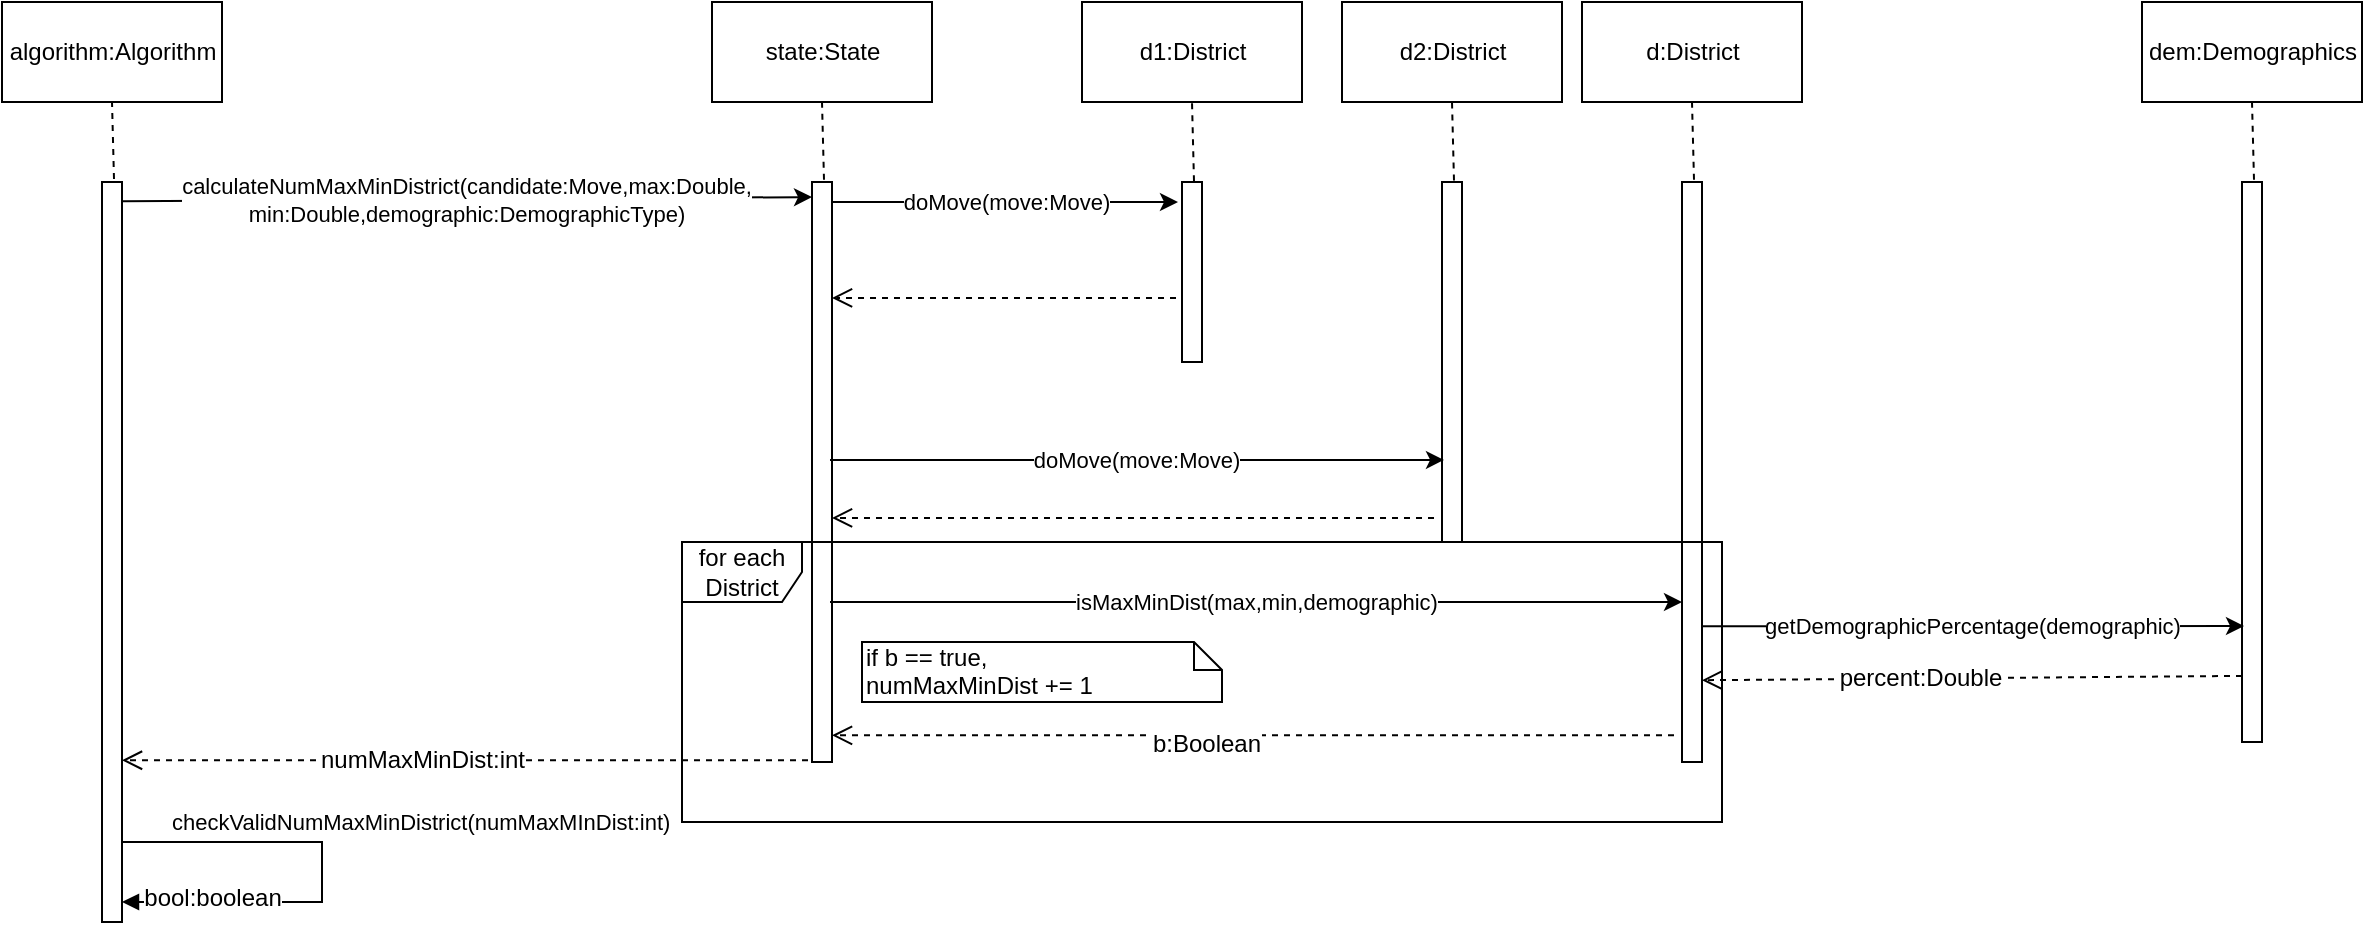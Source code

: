 <mxfile version="10.6.0" type="device"><diagram id="rZ48t3gN4BhmIgCrXbM7" name="Page-1"><mxGraphModel dx="918" dy="567" grid="1" gridSize="10" guides="1" tooltips="1" connect="1" arrows="1" fold="1" page="1" pageScale="1" pageWidth="850" pageHeight="1100" math="0" shadow="0"><root><mxCell id="0"/><mxCell id="1" parent="0"/><mxCell id="SBLezehGCsP8Ro4fSs8c-1" value="" style="html=1;points=[];perimeter=orthogonalPerimeter;" parent="1" vertex="1"><mxGeometry x="80" y="110" width="10" height="370" as="geometry"/></mxCell><mxCell id="SBLezehGCsP8Ro4fSs8c-2" value="algorithm:Algorithm" style="html=1;" parent="1" vertex="1"><mxGeometry x="30" y="20" width="110" height="50" as="geometry"/></mxCell><mxCell id="SBLezehGCsP8Ro4fSs8c-3" value="" style="endArrow=none;dashed=1;html=1;entryX=0.5;entryY=1;entryDx=0;entryDy=0;exitX=0.6;exitY=-0.004;exitDx=0;exitDy=0;exitPerimeter=0;" parent="1" source="SBLezehGCsP8Ro4fSs8c-1" target="SBLezehGCsP8Ro4fSs8c-2" edge="1"><mxGeometry width="50" height="50" relative="1" as="geometry"><mxPoint x="-120" y="280" as="sourcePoint"/><mxPoint x="-70" y="230" as="targetPoint"/></mxGeometry></mxCell><mxCell id="SBLezehGCsP8Ro4fSs8c-4" value="" style="html=1;points=[];perimeter=orthogonalPerimeter;" parent="1" vertex="1"><mxGeometry x="435" y="110" width="10" height="290" as="geometry"/></mxCell><mxCell id="SBLezehGCsP8Ro4fSs8c-5" value="state:State" style="html=1;" parent="1" vertex="1"><mxGeometry x="385" y="20" width="110" height="50" as="geometry"/></mxCell><mxCell id="SBLezehGCsP8Ro4fSs8c-6" value="" style="endArrow=none;dashed=1;html=1;entryX=0.5;entryY=1;entryDx=0;entryDy=0;exitX=0.6;exitY=-0.004;exitDx=0;exitDy=0;exitPerimeter=0;" parent="1" source="SBLezehGCsP8Ro4fSs8c-4" target="SBLezehGCsP8Ro4fSs8c-5" edge="1"><mxGeometry width="50" height="50" relative="1" as="geometry"><mxPoint x="235" y="280" as="sourcePoint"/><mxPoint x="285" y="230" as="targetPoint"/></mxGeometry></mxCell><mxCell id="SBLezehGCsP8Ro4fSs8c-7" value="calculateNumMaxMinDistrict(candidate:Move,max:Double,&lt;br&gt;min:Double,demographic:DemographicType)&lt;br&gt;" style="endArrow=classic;html=1;exitX=1;exitY=0.026;exitDx=0;exitDy=0;exitPerimeter=0;entryX=0;entryY=0.026;entryDx=0;entryDy=0;entryPerimeter=0;" parent="1" source="SBLezehGCsP8Ro4fSs8c-1" target="SBLezehGCsP8Ro4fSs8c-4" edge="1"><mxGeometry width="50" height="50" relative="1" as="geometry"><mxPoint x="281" y="130" as="sourcePoint"/><mxPoint x="470" y="130" as="targetPoint"/></mxGeometry></mxCell><mxCell id="SBLezehGCsP8Ro4fSs8c-8" value="" style="html=1;points=[];perimeter=orthogonalPerimeter;" parent="1" vertex="1"><mxGeometry x="620" y="110" width="10" height="90" as="geometry"/></mxCell><mxCell id="SBLezehGCsP8Ro4fSs8c-9" value="d1:District" style="html=1;" parent="1" vertex="1"><mxGeometry x="570" y="20" width="110" height="50" as="geometry"/></mxCell><mxCell id="SBLezehGCsP8Ro4fSs8c-10" value="" style="endArrow=none;dashed=1;html=1;entryX=0.5;entryY=1;entryDx=0;entryDy=0;exitX=0.6;exitY=-0.004;exitDx=0;exitDy=0;exitPerimeter=0;" parent="1" source="SBLezehGCsP8Ro4fSs8c-8" target="SBLezehGCsP8Ro4fSs8c-9" edge="1"><mxGeometry width="50" height="50" relative="1" as="geometry"><mxPoint x="420" y="280" as="sourcePoint"/><mxPoint x="470" y="230" as="targetPoint"/></mxGeometry></mxCell><mxCell id="SBLezehGCsP8Ro4fSs8c-11" value="" style="html=1;points=[];perimeter=orthogonalPerimeter;" parent="1" vertex="1"><mxGeometry x="870" y="110" width="10" height="290" as="geometry"/></mxCell><mxCell id="SBLezehGCsP8Ro4fSs8c-12" value="d:District" style="html=1;" parent="1" vertex="1"><mxGeometry x="820" y="20" width="110" height="50" as="geometry"/></mxCell><mxCell id="SBLezehGCsP8Ro4fSs8c-13" value="" style="endArrow=none;dashed=1;html=1;entryX=0.5;entryY=1;entryDx=0;entryDy=0;exitX=0.6;exitY=-0.004;exitDx=0;exitDy=0;exitPerimeter=0;" parent="1" source="SBLezehGCsP8Ro4fSs8c-11" target="SBLezehGCsP8Ro4fSs8c-12" edge="1"><mxGeometry width="50" height="50" relative="1" as="geometry"><mxPoint x="670" y="280" as="sourcePoint"/><mxPoint x="720" y="230" as="targetPoint"/></mxGeometry></mxCell><mxCell id="SBLezehGCsP8Ro4fSs8c-14" value="" style="html=1;points=[];perimeter=orthogonalPerimeter;" parent="1" vertex="1"><mxGeometry x="750" y="110" width="10" height="180" as="geometry"/></mxCell><mxCell id="SBLezehGCsP8Ro4fSs8c-15" value="d2:District" style="html=1;" parent="1" vertex="1"><mxGeometry x="700" y="20" width="110" height="50" as="geometry"/></mxCell><mxCell id="SBLezehGCsP8Ro4fSs8c-16" value="" style="endArrow=none;dashed=1;html=1;entryX=0.5;entryY=1;entryDx=0;entryDy=0;exitX=0.6;exitY=-0.004;exitDx=0;exitDy=0;exitPerimeter=0;" parent="1" source="SBLezehGCsP8Ro4fSs8c-14" target="SBLezehGCsP8Ro4fSs8c-15" edge="1"><mxGeometry width="50" height="50" relative="1" as="geometry"><mxPoint x="550" y="280" as="sourcePoint"/><mxPoint x="600" y="230" as="targetPoint"/></mxGeometry></mxCell><mxCell id="SBLezehGCsP8Ro4fSs8c-17" value="doMove(move:Move)" style="endArrow=classic;html=1;exitX=1.1;exitY=0.017;exitDx=0;exitDy=0;exitPerimeter=0;" parent="1" edge="1"><mxGeometry width="50" height="50" relative="1" as="geometry"><mxPoint x="445" y="120" as="sourcePoint"/><mxPoint x="618" y="120" as="targetPoint"/></mxGeometry></mxCell><mxCell id="SBLezehGCsP8Ro4fSs8c-18" value="doMove(move:Move)" style="endArrow=classic;html=1;entryX=0.1;entryY=0.772;entryDx=0;entryDy=0;entryPerimeter=0;" parent="1" target="SBLezehGCsP8Ro4fSs8c-14" edge="1"><mxGeometry width="50" height="50" relative="1" as="geometry"><mxPoint x="444" y="249" as="sourcePoint"/><mxPoint x="649" y="240" as="targetPoint"/></mxGeometry></mxCell><mxCell id="SBLezehGCsP8Ro4fSs8c-19" value="isMaxMinDist(max,min,demographic)" style="endArrow=classic;html=1;" parent="1" target="SBLezehGCsP8Ro4fSs8c-11" edge="1"><mxGeometry width="50" height="50" relative="1" as="geometry"><mxPoint x="444" y="320" as="sourcePoint"/><mxPoint x="700" y="320" as="targetPoint"/></mxGeometry></mxCell><mxCell id="SBLezehGCsP8Ro4fSs8c-20" value="" style="html=1;verticalAlign=bottom;endArrow=open;dashed=1;endSize=8;exitX=-0.2;exitY=0.997;exitDx=0;exitDy=0;exitPerimeter=0;" parent="1" source="SBLezehGCsP8Ro4fSs8c-4" target="SBLezehGCsP8Ro4fSs8c-1" edge="1"><mxGeometry relative="1" as="geometry"><mxPoint x="380" y="399.5" as="sourcePoint"/><mxPoint x="190" y="399.5" as="targetPoint"/></mxGeometry></mxCell><mxCell id="SBLezehGCsP8Ro4fSs8c-36" value="numMaxMinDist:int" style="text;html=1;resizable=0;points=[];align=center;verticalAlign=middle;labelBackgroundColor=#ffffff;" parent="SBLezehGCsP8Ro4fSs8c-20" vertex="1" connectable="0"><mxGeometry x="0.125" relative="1" as="geometry"><mxPoint as="offset"/></mxGeometry></mxCell><mxCell id="SBLezehGCsP8Ro4fSs8c-21" value="" style="html=1;verticalAlign=bottom;endArrow=open;dashed=1;endSize=8;exitX=-0.3;exitY=0.644;exitDx=0;exitDy=0;exitPerimeter=0;" parent="1" source="SBLezehGCsP8Ro4fSs8c-8" target="SBLezehGCsP8Ro4fSs8c-4" edge="1"><mxGeometry relative="1" as="geometry"><mxPoint x="610" y="170" as="sourcePoint"/><mxPoint x="444" y="170" as="targetPoint"/></mxGeometry></mxCell><mxCell id="SBLezehGCsP8Ro4fSs8c-22" value="" style="html=1;verticalAlign=bottom;endArrow=open;dashed=1;endSize=8;exitX=-0.4;exitY=0.933;exitDx=0;exitDy=0;exitPerimeter=0;" parent="1" source="SBLezehGCsP8Ro4fSs8c-14" target="SBLezehGCsP8Ro4fSs8c-4" edge="1"><mxGeometry relative="1" as="geometry"><mxPoint x="710" y="270" as="sourcePoint"/><mxPoint x="520" y="270" as="targetPoint"/></mxGeometry></mxCell><mxCell id="SBLezehGCsP8Ro4fSs8c-23" value="" style="html=1;verticalAlign=bottom;endArrow=open;dashed=1;endSize=8;exitX=-0.4;exitY=0.954;exitDx=0;exitDy=0;exitPerimeter=0;" parent="1" source="SBLezehGCsP8Ro4fSs8c-11" target="SBLezehGCsP8Ro4fSs8c-4" edge="1"><mxGeometry relative="1" as="geometry"><mxPoint x="830" y="359.5" as="sourcePoint"/><mxPoint x="640" y="359.5" as="targetPoint"/></mxGeometry></mxCell><mxCell id="SBLezehGCsP8Ro4fSs8c-33" value="b:Boolean" style="text;html=1;resizable=0;points=[];align=center;verticalAlign=middle;labelBackgroundColor=#ffffff;" parent="SBLezehGCsP8Ro4fSs8c-23" vertex="1" connectable="0"><mxGeometry x="0.112" y="4" relative="1" as="geometry"><mxPoint as="offset"/></mxGeometry></mxCell><mxCell id="SBLezehGCsP8Ro4fSs8c-27" value="" style="html=1;points=[];perimeter=orthogonalPerimeter;" parent="1" vertex="1"><mxGeometry x="1150" y="110" width="10" height="280" as="geometry"/></mxCell><mxCell id="SBLezehGCsP8Ro4fSs8c-28" value="dem:Demographics" style="html=1;" parent="1" vertex="1"><mxGeometry x="1100" y="20" width="110" height="50" as="geometry"/></mxCell><mxCell id="SBLezehGCsP8Ro4fSs8c-29" value="" style="endArrow=none;dashed=1;html=1;entryX=0.5;entryY=1;entryDx=0;entryDy=0;exitX=0.6;exitY=-0.004;exitDx=0;exitDy=0;exitPerimeter=0;" parent="1" source="SBLezehGCsP8Ro4fSs8c-27" target="SBLezehGCsP8Ro4fSs8c-28" edge="1"><mxGeometry width="50" height="50" relative="1" as="geometry"><mxPoint x="950" y="280" as="sourcePoint"/><mxPoint x="1000" y="230" as="targetPoint"/></mxGeometry></mxCell><mxCell id="SBLezehGCsP8Ro4fSs8c-30" value="getDemographicPercentage(demographic)" style="endArrow=classic;html=1;entryX=0.1;entryY=0.793;entryDx=0;entryDy=0;entryPerimeter=0;exitX=1;exitY=0.766;exitDx=0;exitDy=0;exitPerimeter=0;" parent="1" source="SBLezehGCsP8Ro4fSs8c-11" target="SBLezehGCsP8Ro4fSs8c-27" edge="1"><mxGeometry width="50" height="50" relative="1" as="geometry"><mxPoint x="880" y="254" as="sourcePoint"/><mxPoint x="970" y="254" as="targetPoint"/></mxGeometry></mxCell><mxCell id="SBLezehGCsP8Ro4fSs8c-31" value="" style="html=1;verticalAlign=bottom;endArrow=open;dashed=1;endSize=8;exitX=0;exitY=0.882;exitDx=0;exitDy=0;exitPerimeter=0;entryX=1;entryY=0.859;entryDx=0;entryDy=0;entryPerimeter=0;" parent="1" source="SBLezehGCsP8Ro4fSs8c-27" target="SBLezehGCsP8Ro4fSs8c-11" edge="1"><mxGeometry relative="1" as="geometry"><mxPoint x="1150" y="320" as="sourcePoint"/><mxPoint x="930" y="320" as="targetPoint"/></mxGeometry></mxCell><mxCell id="SBLezehGCsP8Ro4fSs8c-32" value="percent:Double" style="text;html=1;resizable=0;points=[];align=center;verticalAlign=middle;labelBackgroundColor=#ffffff;" parent="SBLezehGCsP8Ro4fSs8c-31" vertex="1" connectable="0"><mxGeometry x="0.196" relative="1" as="geometry"><mxPoint as="offset"/></mxGeometry></mxCell><mxCell id="SBLezehGCsP8Ro4fSs8c-34" value="for each District" style="shape=umlFrame;whiteSpace=wrap;html=1;" parent="1" vertex="1"><mxGeometry x="370" y="290" width="520" height="140" as="geometry"/></mxCell><mxCell id="SBLezehGCsP8Ro4fSs8c-35" value="if b == true,&lt;br&gt;numMaxMinDist += 1&lt;br&gt;" style="shape=note;whiteSpace=wrap;html=1;size=14;verticalAlign=top;align=left;spacingTop=-6;" parent="1" vertex="1"><mxGeometry x="460" y="340" width="180" height="30" as="geometry"/></mxCell><mxCell id="SBLezehGCsP8Ro4fSs8c-37" value="checkValidNumMaxMinDistrict(numMaxMInDist:int)" style="edgeStyle=orthogonalEdgeStyle;html=1;align=left;spacingLeft=2;endArrow=block;rounded=0;" parent="1" edge="1"><mxGeometry x="-0.821" y="10" relative="1" as="geometry"><mxPoint x="90" y="440" as="sourcePoint"/><Array as="points"><mxPoint x="190" y="440"/><mxPoint x="190" y="470"/><mxPoint x="90" y="470"/></Array><mxPoint x="90" y="470" as="targetPoint"/><mxPoint as="offset"/></mxGeometry></mxCell><mxCell id="98C-GaV2o1MO1LBnM22p-1" value="bool:boolean" style="text;html=1;resizable=0;points=[];align=center;verticalAlign=middle;labelBackgroundColor=#ffffff;" vertex="1" connectable="0" parent="SBLezehGCsP8Ro4fSs8c-37"><mxGeometry x="0.607" y="-2" relative="1" as="geometry"><mxPoint as="offset"/></mxGeometry></mxCell></root></mxGraphModel></diagram></mxfile>